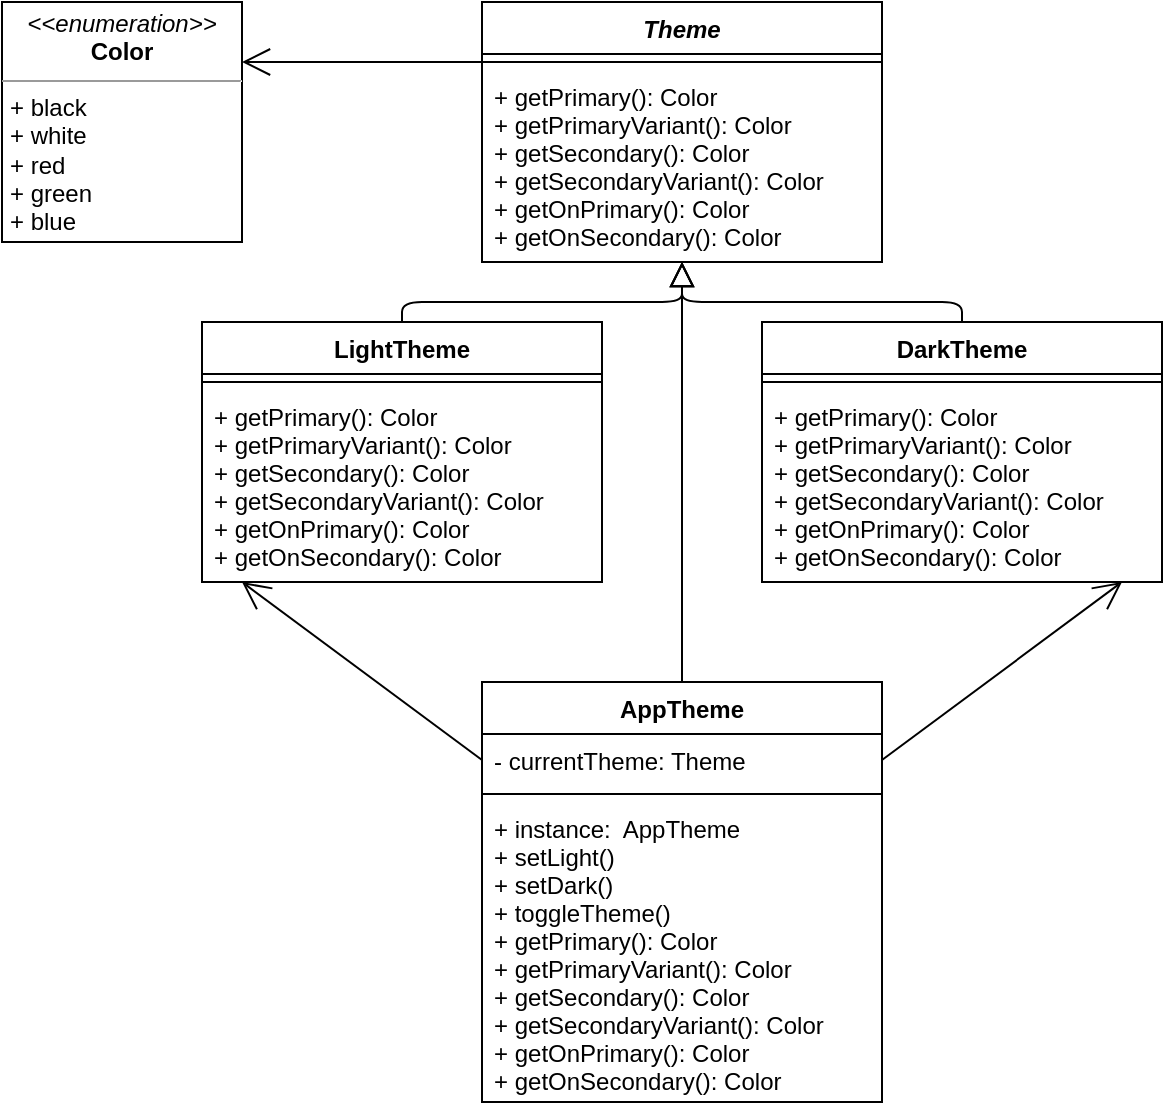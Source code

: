 <mxfile version="14.6.13" type="device"><diagram id="wHpDMywTI_lzcTKsOKyj" name="Страница 1"><mxGraphModel dx="1185" dy="685" grid="1" gridSize="10" guides="1" tooltips="1" connect="1" arrows="1" fold="1" page="1" pageScale="1" pageWidth="827" pageHeight="1169" math="0" shadow="0"><root><mxCell id="0"/><mxCell id="1" parent="0"/><mxCell id="qVAj9z32Y_O2W7Xbpq5_-6" value="&lt;p style=&quot;margin: 0px ; margin-top: 4px ; text-align: center&quot;&gt;&lt;i&gt;&amp;lt;&amp;lt;enumeration&amp;gt;&amp;gt;&lt;/i&gt;&lt;br&gt;&lt;b&gt;Color&lt;/b&gt;&lt;/p&gt;&lt;hr size=&quot;1&quot;&gt;&lt;p style=&quot;margin: 0px ; margin-left: 4px&quot;&gt;+ black&lt;br&gt;+ white&lt;/p&gt;&lt;p style=&quot;margin: 0px ; margin-left: 4px&quot;&gt;+ red&lt;br&gt;+ green&lt;/p&gt;&lt;p style=&quot;margin: 0px ; margin-left: 4px&quot;&gt;+ blue&lt;/p&gt;" style="verticalAlign=top;align=left;overflow=fill;fontSize=12;fontFamily=Helvetica;html=1;" vertex="1" parent="1"><mxGeometry x="120" y="200" width="120" height="120" as="geometry"/></mxCell><mxCell id="qVAj9z32Y_O2W7Xbpq5_-7" value="Theme" style="swimlane;fontStyle=3;align=center;verticalAlign=top;childLayout=stackLayout;horizontal=1;startSize=26;horizontalStack=0;resizeParent=1;resizeParentMax=0;resizeLast=0;collapsible=1;marginBottom=0;" vertex="1" parent="1"><mxGeometry x="360" y="200" width="200" height="130" as="geometry"/></mxCell><mxCell id="qVAj9z32Y_O2W7Xbpq5_-9" value="" style="line;strokeWidth=1;fillColor=none;align=left;verticalAlign=middle;spacingTop=-1;spacingLeft=3;spacingRight=3;rotatable=0;labelPosition=right;points=[];portConstraint=eastwest;" vertex="1" parent="qVAj9z32Y_O2W7Xbpq5_-7"><mxGeometry y="26" width="200" height="8" as="geometry"/></mxCell><mxCell id="qVAj9z32Y_O2W7Xbpq5_-10" value="+ getPrimary(): Color&#10;+ getPrimaryVariant(): Color&#10;+ getSecondary(): Color&#10;+ getSecondaryVariant(): Color&#10;+ getOnPrimary(): Color&#10;+ getOnSecondary(): Color" style="text;strokeColor=none;fillColor=none;align=left;verticalAlign=top;spacingLeft=4;spacingRight=4;overflow=hidden;rotatable=0;points=[[0,0.5],[1,0.5]];portConstraint=eastwest;" vertex="1" parent="qVAj9z32Y_O2W7Xbpq5_-7"><mxGeometry y="34" width="200" height="96" as="geometry"/></mxCell><mxCell id="qVAj9z32Y_O2W7Xbpq5_-12" value="" style="endArrow=open;endFill=1;endSize=12;html=1;entryX=1;entryY=0.25;entryDx=0;entryDy=0;exitX=0;exitY=0.5;exitDx=0;exitDy=0;exitPerimeter=0;" edge="1" parent="1" source="qVAj9z32Y_O2W7Xbpq5_-9" target="qVAj9z32Y_O2W7Xbpq5_-6"><mxGeometry width="160" relative="1" as="geometry"><mxPoint x="330" y="230" as="sourcePoint"/><mxPoint x="420" y="390" as="targetPoint"/></mxGeometry></mxCell><mxCell id="qVAj9z32Y_O2W7Xbpq5_-13" value="LightTheme" style="swimlane;fontStyle=1;align=center;verticalAlign=top;childLayout=stackLayout;horizontal=1;startSize=26;horizontalStack=0;resizeParent=1;resizeParentMax=0;resizeLast=0;collapsible=1;marginBottom=0;" vertex="1" parent="1"><mxGeometry x="220" y="360" width="200" height="130" as="geometry"/></mxCell><mxCell id="qVAj9z32Y_O2W7Xbpq5_-15" value="" style="line;strokeWidth=1;fillColor=none;align=left;verticalAlign=middle;spacingTop=-1;spacingLeft=3;spacingRight=3;rotatable=0;labelPosition=right;points=[];portConstraint=eastwest;" vertex="1" parent="qVAj9z32Y_O2W7Xbpq5_-13"><mxGeometry y="26" width="200" height="8" as="geometry"/></mxCell><mxCell id="qVAj9z32Y_O2W7Xbpq5_-16" value="+ getPrimary(): Color&#10;+ getPrimaryVariant(): Color&#10;+ getSecondary(): Color&#10;+ getSecondaryVariant(): Color&#10;+ getOnPrimary(): Color&#10;+ getOnSecondary(): Color" style="text;strokeColor=none;fillColor=none;align=left;verticalAlign=top;spacingLeft=4;spacingRight=4;overflow=hidden;rotatable=0;points=[[0,0.5],[1,0.5]];portConstraint=eastwest;" vertex="1" parent="qVAj9z32Y_O2W7Xbpq5_-13"><mxGeometry y="34" width="200" height="96" as="geometry"/></mxCell><mxCell id="qVAj9z32Y_O2W7Xbpq5_-17" value="DarkTheme" style="swimlane;fontStyle=1;align=center;verticalAlign=top;childLayout=stackLayout;horizontal=1;startSize=26;horizontalStack=0;resizeParent=1;resizeParentMax=0;resizeLast=0;collapsible=1;marginBottom=0;" vertex="1" parent="1"><mxGeometry x="500" y="360" width="200" height="130" as="geometry"/></mxCell><mxCell id="qVAj9z32Y_O2W7Xbpq5_-18" value="" style="line;strokeWidth=1;fillColor=none;align=left;verticalAlign=middle;spacingTop=-1;spacingLeft=3;spacingRight=3;rotatable=0;labelPosition=right;points=[];portConstraint=eastwest;" vertex="1" parent="qVAj9z32Y_O2W7Xbpq5_-17"><mxGeometry y="26" width="200" height="8" as="geometry"/></mxCell><mxCell id="qVAj9z32Y_O2W7Xbpq5_-19" value="+ getPrimary(): Color&#10;+ getPrimaryVariant(): Color&#10;+ getSecondary(): Color&#10;+ getSecondaryVariant(): Color&#10;+ getOnPrimary(): Color&#10;+ getOnSecondary(): Color" style="text;strokeColor=none;fillColor=none;align=left;verticalAlign=top;spacingLeft=4;spacingRight=4;overflow=hidden;rotatable=0;points=[[0,0.5],[1,0.5]];portConstraint=eastwest;" vertex="1" parent="qVAj9z32Y_O2W7Xbpq5_-17"><mxGeometry y="34" width="200" height="96" as="geometry"/></mxCell><mxCell id="qVAj9z32Y_O2W7Xbpq5_-20" value="AppTheme" style="swimlane;fontStyle=1;align=center;verticalAlign=top;childLayout=stackLayout;horizontal=1;startSize=26;horizontalStack=0;resizeParent=1;resizeParentMax=0;resizeLast=0;collapsible=1;marginBottom=0;" vertex="1" parent="1"><mxGeometry x="360" y="540" width="200" height="210" as="geometry"/></mxCell><mxCell id="qVAj9z32Y_O2W7Xbpq5_-21" value="- currentTheme: Theme" style="text;strokeColor=none;fillColor=none;align=left;verticalAlign=top;spacingLeft=4;spacingRight=4;overflow=hidden;rotatable=0;points=[[0,0.5],[1,0.5]];portConstraint=eastwest;" vertex="1" parent="qVAj9z32Y_O2W7Xbpq5_-20"><mxGeometry y="26" width="200" height="26" as="geometry"/></mxCell><mxCell id="qVAj9z32Y_O2W7Xbpq5_-22" value="" style="line;strokeWidth=1;fillColor=none;align=left;verticalAlign=middle;spacingTop=-1;spacingLeft=3;spacingRight=3;rotatable=0;labelPosition=right;points=[];portConstraint=eastwest;" vertex="1" parent="qVAj9z32Y_O2W7Xbpq5_-20"><mxGeometry y="52" width="200" height="8" as="geometry"/></mxCell><mxCell id="qVAj9z32Y_O2W7Xbpq5_-23" value="+ instance:  AppTheme&#10;+ setLight()&#10;+ setDark()&#10;+ toggleTheme()&#10;+ getPrimary(): Color&#10;+ getPrimaryVariant(): Color&#10;+ getSecondary(): Color&#10;+ getSecondaryVariant(): Color&#10;+ getOnPrimary(): Color&#10;+ getOnSecondary(): Color&#10;" style="text;strokeColor=none;fillColor=none;align=left;verticalAlign=top;spacingLeft=4;spacingRight=4;overflow=hidden;rotatable=0;points=[[0,0.5],[1,0.5]];portConstraint=eastwest;" vertex="1" parent="qVAj9z32Y_O2W7Xbpq5_-20"><mxGeometry y="60" width="200" height="150" as="geometry"/></mxCell><mxCell id="qVAj9z32Y_O2W7Xbpq5_-24" value="" style="endArrow=block;endSize=10;endFill=0;html=1;entryX=0.5;entryY=1;entryDx=0;entryDy=0;entryPerimeter=0;exitX=0.5;exitY=0;exitDx=0;exitDy=0;" edge="1" parent="1" source="qVAj9z32Y_O2W7Xbpq5_-13" target="qVAj9z32Y_O2W7Xbpq5_-10"><mxGeometry x="0.639" y="-25" width="160" relative="1" as="geometry"><mxPoint x="130" y="460" as="sourcePoint"/><mxPoint x="460" y="340" as="targetPoint"/><Array as="points"><mxPoint x="320" y="350"/><mxPoint x="460" y="350"/></Array><mxPoint as="offset"/></mxGeometry></mxCell><mxCell id="qVAj9z32Y_O2W7Xbpq5_-25" value="" style="endArrow=block;endSize=10;endFill=0;html=1;exitX=0.5;exitY=0;exitDx=0;exitDy=0;" edge="1" parent="1" source="qVAj9z32Y_O2W7Xbpq5_-17"><mxGeometry x="0.639" y="-25" width="160" relative="1" as="geometry"><mxPoint x="330" y="370" as="sourcePoint"/><mxPoint x="460" y="330" as="targetPoint"/><Array as="points"><mxPoint x="600" y="350"/><mxPoint x="460" y="350"/></Array><mxPoint as="offset"/></mxGeometry></mxCell><mxCell id="qVAj9z32Y_O2W7Xbpq5_-26" value="" style="endArrow=block;endSize=10;endFill=0;html=1;exitX=0.5;exitY=0;exitDx=0;exitDy=0;" edge="1" parent="1" source="qVAj9z32Y_O2W7Xbpq5_-20"><mxGeometry x="0.639" y="-25" width="160" relative="1" as="geometry"><mxPoint x="610" y="370" as="sourcePoint"/><mxPoint x="460" y="330" as="targetPoint"/><Array as="points"><mxPoint x="460" y="390"/></Array><mxPoint as="offset"/></mxGeometry></mxCell><mxCell id="qVAj9z32Y_O2W7Xbpq5_-27" value="" style="endArrow=open;endFill=1;endSize=12;html=1;exitX=1;exitY=0.5;exitDx=0;exitDy=0;entryX=0.9;entryY=1;entryDx=0;entryDy=0;entryPerimeter=0;" edge="1" parent="1" source="qVAj9z32Y_O2W7Xbpq5_-21" target="qVAj9z32Y_O2W7Xbpq5_-19"><mxGeometry width="160" relative="1" as="geometry"><mxPoint x="610" y="640" as="sourcePoint"/><mxPoint x="770" y="640" as="targetPoint"/></mxGeometry></mxCell><mxCell id="qVAj9z32Y_O2W7Xbpq5_-28" value="" style="endArrow=open;endFill=1;endSize=12;html=1;entryX=0.1;entryY=1;entryDx=0;entryDy=0;entryPerimeter=0;exitX=0;exitY=0.5;exitDx=0;exitDy=0;" edge="1" parent="1" source="qVAj9z32Y_O2W7Xbpq5_-21" target="qVAj9z32Y_O2W7Xbpq5_-16"><mxGeometry width="160" relative="1" as="geometry"><mxPoint x="390" y="570" as="sourcePoint"/><mxPoint x="240" y="500" as="targetPoint"/></mxGeometry></mxCell></root></mxGraphModel></diagram></mxfile>